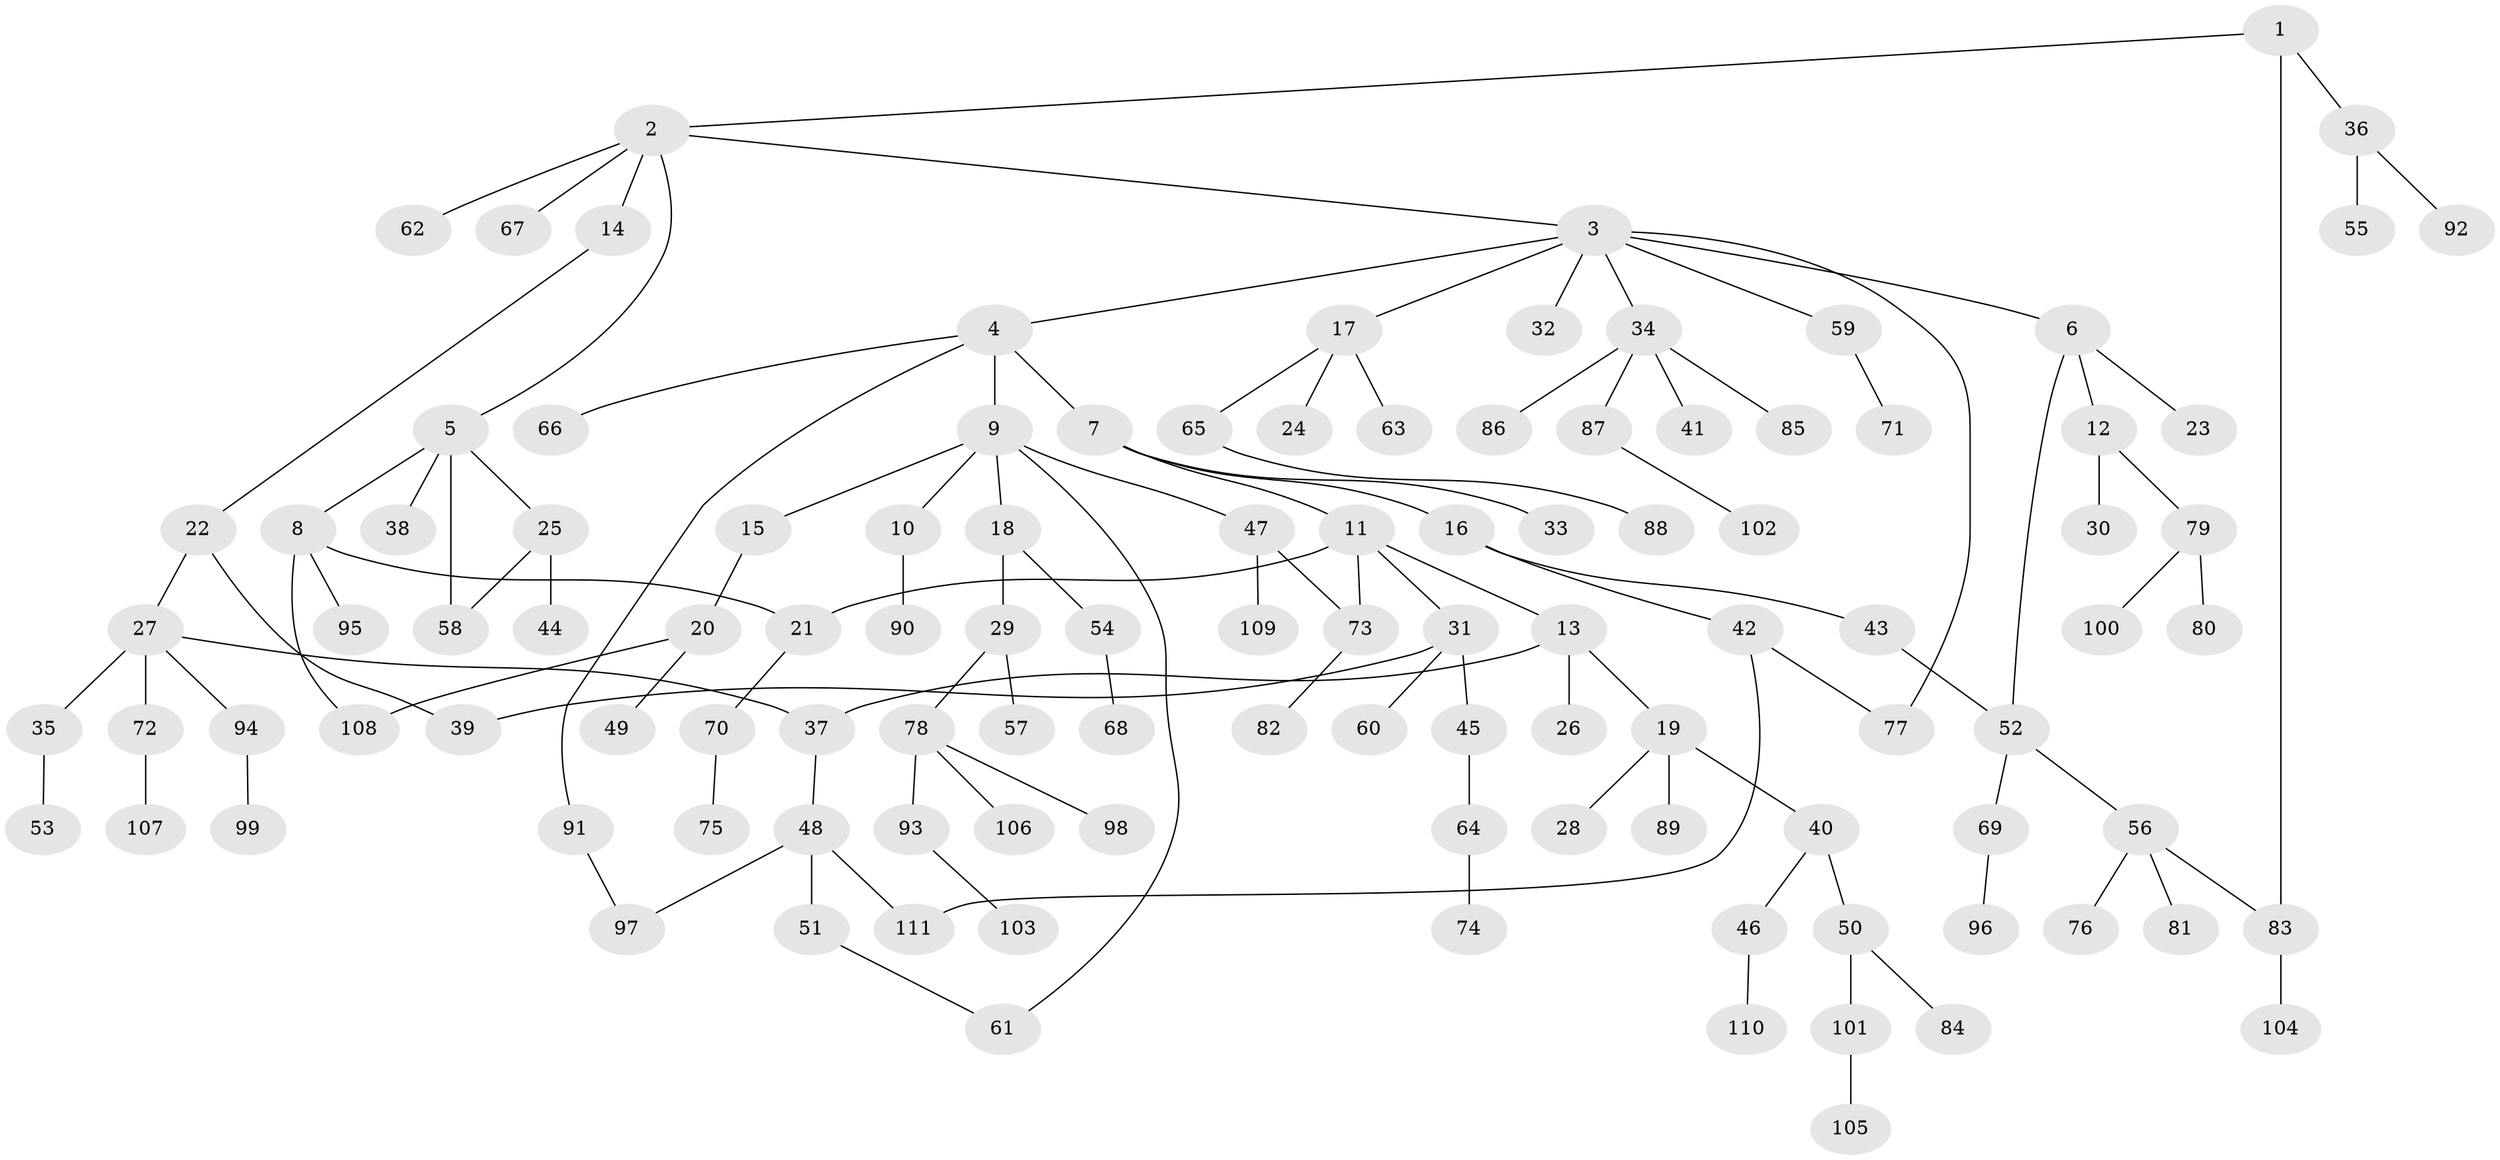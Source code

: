 // coarse degree distribution, {3: 0.1388888888888889, 5: 0.041666666666666664, 11: 0.013888888888888888, 7: 0.013888888888888888, 4: 0.09722222222222222, 6: 0.027777777777777776, 2: 0.18055555555555555, 1: 0.4861111111111111}
// Generated by graph-tools (version 1.1) at 2025/51/02/27/25 19:51:36]
// undirected, 111 vertices, 122 edges
graph export_dot {
graph [start="1"]
  node [color=gray90,style=filled];
  1;
  2;
  3;
  4;
  5;
  6;
  7;
  8;
  9;
  10;
  11;
  12;
  13;
  14;
  15;
  16;
  17;
  18;
  19;
  20;
  21;
  22;
  23;
  24;
  25;
  26;
  27;
  28;
  29;
  30;
  31;
  32;
  33;
  34;
  35;
  36;
  37;
  38;
  39;
  40;
  41;
  42;
  43;
  44;
  45;
  46;
  47;
  48;
  49;
  50;
  51;
  52;
  53;
  54;
  55;
  56;
  57;
  58;
  59;
  60;
  61;
  62;
  63;
  64;
  65;
  66;
  67;
  68;
  69;
  70;
  71;
  72;
  73;
  74;
  75;
  76;
  77;
  78;
  79;
  80;
  81;
  82;
  83;
  84;
  85;
  86;
  87;
  88;
  89;
  90;
  91;
  92;
  93;
  94;
  95;
  96;
  97;
  98;
  99;
  100;
  101;
  102;
  103;
  104;
  105;
  106;
  107;
  108;
  109;
  110;
  111;
  1 -- 2;
  1 -- 36;
  1 -- 83;
  2 -- 3;
  2 -- 5;
  2 -- 14;
  2 -- 62;
  2 -- 67;
  3 -- 4;
  3 -- 6;
  3 -- 17;
  3 -- 32;
  3 -- 34;
  3 -- 59;
  3 -- 77;
  4 -- 7;
  4 -- 9;
  4 -- 66;
  4 -- 91;
  5 -- 8;
  5 -- 25;
  5 -- 38;
  5 -- 58;
  6 -- 12;
  6 -- 23;
  6 -- 52;
  7 -- 11;
  7 -- 16;
  7 -- 33;
  8 -- 95;
  8 -- 108;
  8 -- 21;
  9 -- 10;
  9 -- 15;
  9 -- 18;
  9 -- 47;
  9 -- 61;
  10 -- 90;
  11 -- 13;
  11 -- 21;
  11 -- 31;
  11 -- 73;
  12 -- 30;
  12 -- 79;
  13 -- 19;
  13 -- 26;
  13 -- 37;
  14 -- 22;
  15 -- 20;
  16 -- 42;
  16 -- 43;
  17 -- 24;
  17 -- 63;
  17 -- 65;
  18 -- 29;
  18 -- 54;
  19 -- 28;
  19 -- 40;
  19 -- 89;
  20 -- 49;
  20 -- 108;
  21 -- 70;
  22 -- 27;
  22 -- 39;
  25 -- 44;
  25 -- 58;
  27 -- 35;
  27 -- 72;
  27 -- 94;
  27 -- 37;
  29 -- 57;
  29 -- 78;
  31 -- 45;
  31 -- 60;
  31 -- 39;
  34 -- 41;
  34 -- 85;
  34 -- 86;
  34 -- 87;
  35 -- 53;
  36 -- 55;
  36 -- 92;
  37 -- 48;
  40 -- 46;
  40 -- 50;
  42 -- 77;
  42 -- 111;
  43 -- 52;
  45 -- 64;
  46 -- 110;
  47 -- 109;
  47 -- 73;
  48 -- 51;
  48 -- 97;
  48 -- 111;
  50 -- 84;
  50 -- 101;
  51 -- 61;
  52 -- 56;
  52 -- 69;
  54 -- 68;
  56 -- 76;
  56 -- 81;
  56 -- 83;
  59 -- 71;
  64 -- 74;
  65 -- 88;
  69 -- 96;
  70 -- 75;
  72 -- 107;
  73 -- 82;
  78 -- 93;
  78 -- 98;
  78 -- 106;
  79 -- 80;
  79 -- 100;
  83 -- 104;
  87 -- 102;
  91 -- 97;
  93 -- 103;
  94 -- 99;
  101 -- 105;
}
